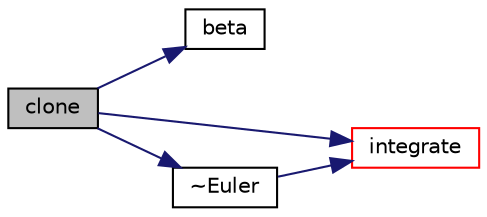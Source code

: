 digraph "clone"
{
  bgcolor="transparent";
  edge [fontname="Helvetica",fontsize="10",labelfontname="Helvetica",labelfontsize="10"];
  node [fontname="Helvetica",fontsize="10",shape=record];
  rankdir="LR";
  Node1 [label="clone",height=0.2,width=0.4,color="black", fillcolor="grey75", style="filled", fontcolor="black"];
  Node1 -> Node2 [color="midnightblue",fontsize="10",style="solid",fontname="Helvetica"];
  Node2 [label="beta",height=0.2,width=0.4,color="black",URL="$a04615.html#a7f7bcc92fa37329ef6b25b3a843cb8ba"];
  Node1 -> Node3 [color="midnightblue",fontsize="10",style="solid",fontname="Helvetica"];
  Node3 [label="integrate",height=0.2,width=0.4,color="red",URL="$a00688.html#a1e6fc69c9d0298adaad107d982475980",tooltip="Perform the integration. "];
  Node1 -> Node4 [color="midnightblue",fontsize="10",style="solid",fontname="Helvetica"];
  Node4 [label="~Euler",height=0.2,width=0.4,color="black",URL="$a00688.html#a28fa60483b97cd53ce2f6566616fd977",tooltip="Destructor. "];
  Node4 -> Node3 [color="midnightblue",fontsize="10",style="solid",fontname="Helvetica"];
}
